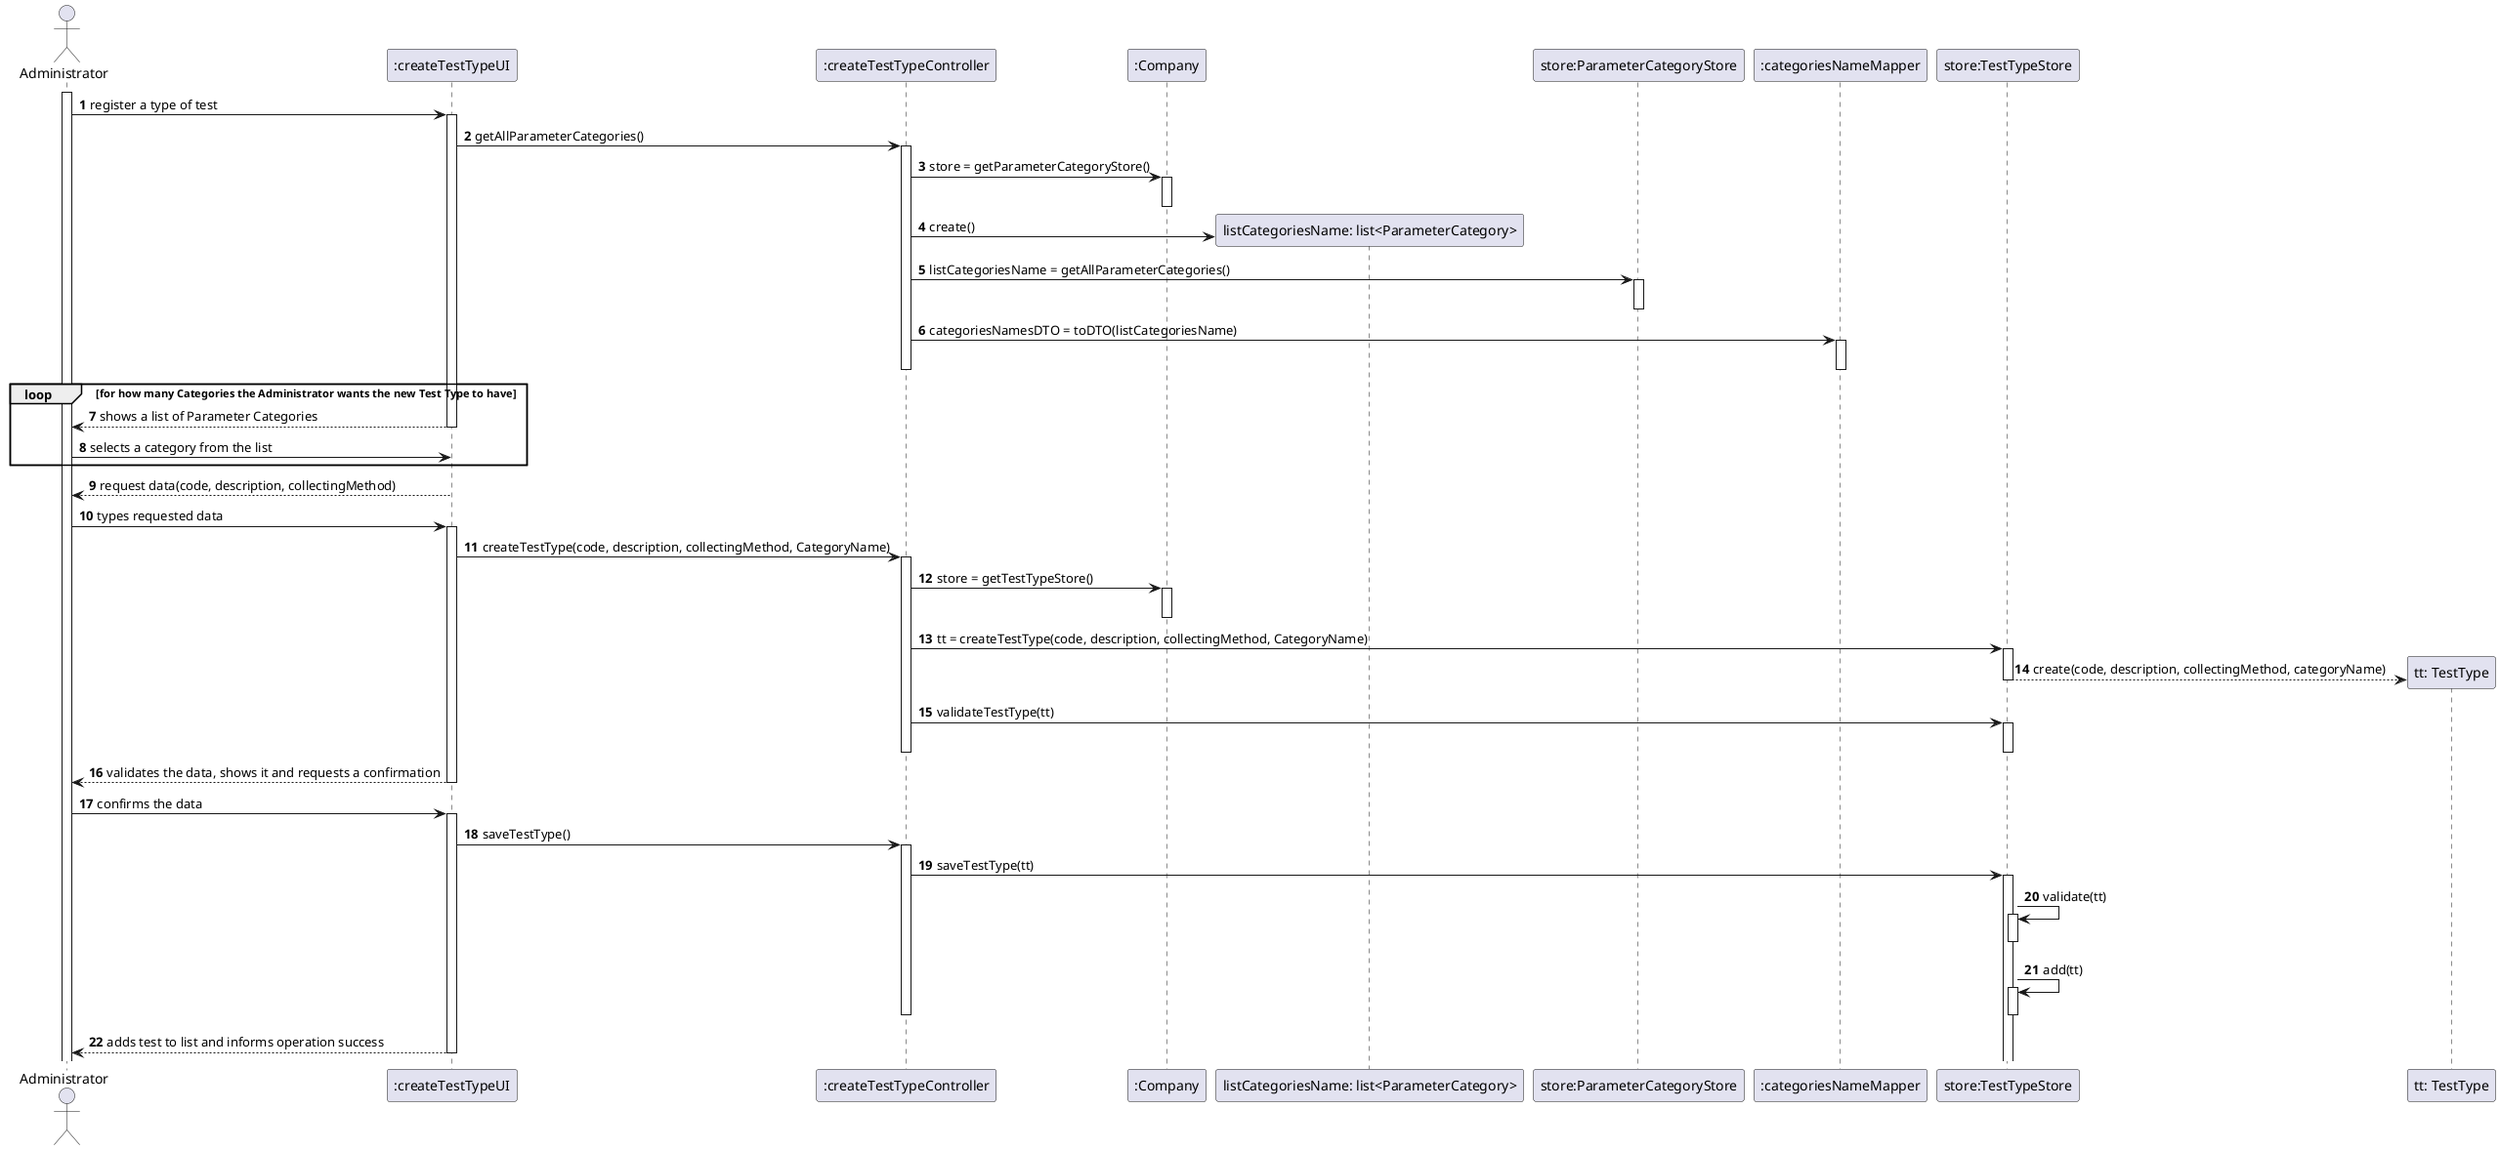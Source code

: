 @startuml
autonumber
actor "Administrator" as admin
activate admin

admin -> ":createTestTypeUI" : register a type of test


activate ":createTestTypeUI"
":createTestTypeUI" -> ":createTestTypeController": getAllParameterCategories()


activate ":createTestTypeController"
":createTestTypeController" -> ":Company": store = getParameterCategoryStore()
activate ":Company"
deactivate ":Company"


create "listCategoriesName: list<ParameterCategory>"
":createTestTypeController" -> "listCategoriesName: list<ParameterCategory>": create()


":createTestTypeController" -> "store:ParameterCategoryStore": listCategoriesName = getAllParameterCategories()
activate "store:ParameterCategoryStore"
deactivate "store:ParameterCategoryStore"


":createTestTypeController" -> ":categoriesNameMapper": categoriesNamesDTO = toDTO(listCategoriesName)
activate ":categoriesNameMapper"
deactivate ":categoriesNameMapper"
deactivate ":createTestTypeController"

loop for how many Categories the Administrator wants the new Test Type to have
":createTestTypeUI" --> admin: shows a list of Parameter Categories
deactivate ":createTestTypeUI"
admin -> ":createTestTypeUI": selects a category from the list
end

activate ":createTestTypeUI"
":createTestTypeUI" --> admin: request data(code, description, collectingMethod)
deactivate ":createTestTypeUI"
deactivate ":createTestTypeUI"
admin -> ":createTestTypeUI" : types requested data
activate ":createTestTypeUI"
":createTestTypeUI" -> ":createTestTypeController": createTestType(code, description, collectingMethod, CategoryName)
activate ":createTestTypeController"
":createTestTypeController" -> ":Company" : store = getTestTypeStore()
activate ":Company"
deactivate ":Company"
":createTestTypeController" -> "store:TestTypeStore" : tt = createTestType(code, description, collectingMethod, CategoryName)
activate "store:TestTypeStore"
create "tt: TestType"
"store:TestTypeStore" --> "tt: TestType" : create(code, description, collectingMethod, categoryName)
deactivate "store:TestTypeStore"
":createTestTypeController" -> "store:TestTypeStore" : validateTestType(tt)
activate "store:TestTypeStore"
deactivate "store:TestTypeStore"
deactivate ":createTestTypeController"
":createTestTypeUI" --> admin: validates the data, shows it and requests a confirmation
deactivate ":createTestTypeUI"
admin -> ":createTestTypeUI": confirms the data
activate ":createTestTypeUI"
":createTestTypeUI" -> ":createTestTypeController": saveTestType()
activate ":createTestTypeController"

":createTestTypeController" -> "store:TestTypeStore"++ : saveTestType(tt)
"store:TestTypeStore" -> "store:TestTypeStore": validate(tt)
activate "store:TestTypeStore"
deactivate "store:TestTypeStore"
"store:TestTypeStore" -> "store:TestTypeStore": add(tt)
activate "store:TestTypeStore"
deactivate "store:TestTypeStore"

deactivate ":createTestTypeController"
":createTestTypeUI" --> admin: adds test to list and informs operation success
deactivate ":createTestTypeUI"
@enduml